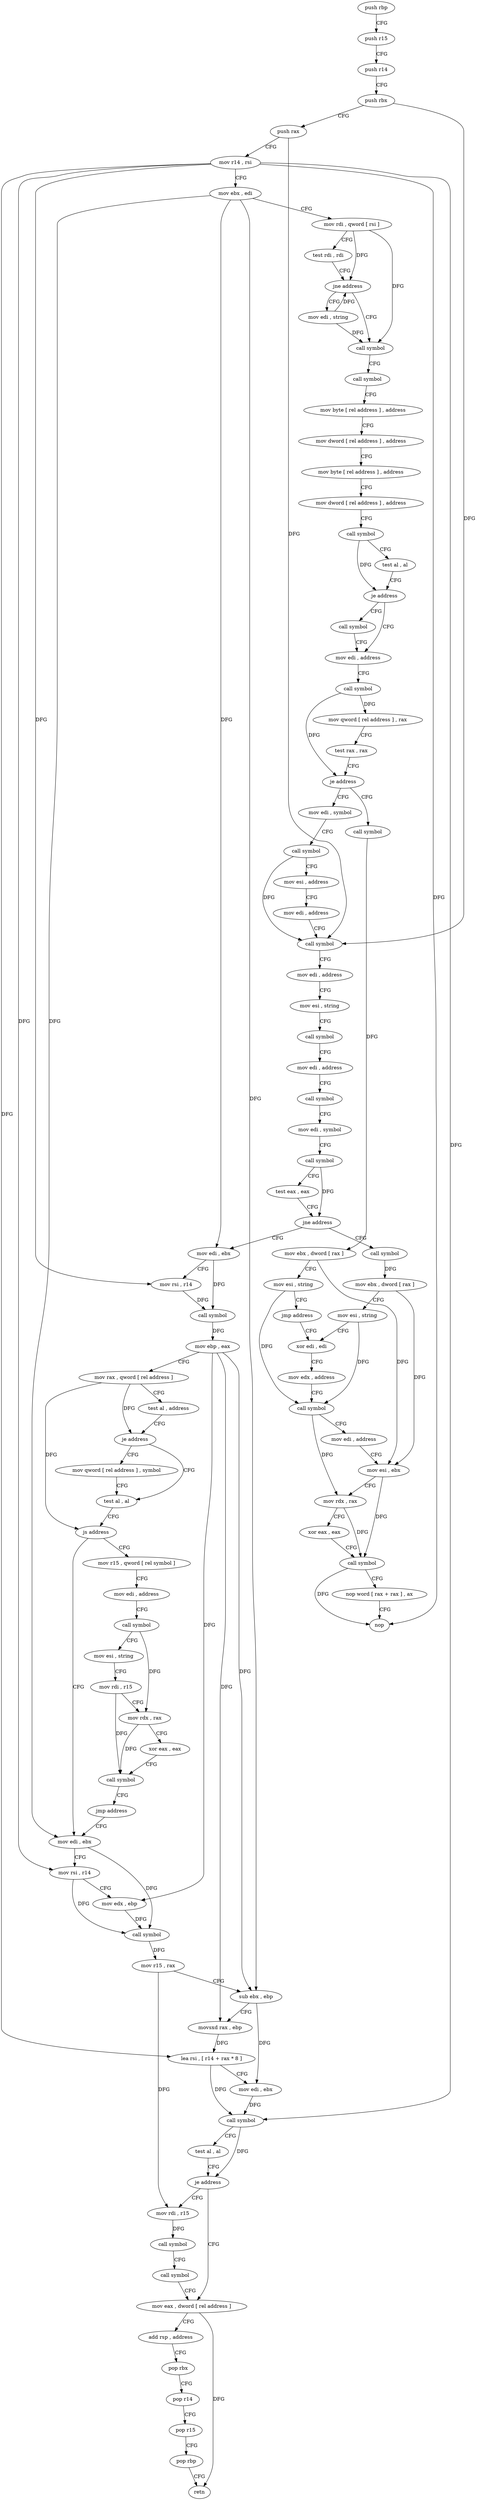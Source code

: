 digraph "func" {
"4207712" [label = "push rbp" ]
"4207713" [label = "push r15" ]
"4207715" [label = "push r14" ]
"4207717" [label = "push rbx" ]
"4207718" [label = "push rax" ]
"4207719" [label = "mov r14 , rsi" ]
"4207722" [label = "mov ebx , edi" ]
"4207724" [label = "mov rdi , qword [ rsi ]" ]
"4207727" [label = "test rdi , rdi" ]
"4207730" [label = "jne address" ]
"4207737" [label = "call symbol" ]
"4207732" [label = "mov edi , string" ]
"4207742" [label = "call symbol" ]
"4207747" [label = "mov byte [ rel address ] , address" ]
"4207754" [label = "mov dword [ rel address ] , address" ]
"4207764" [label = "mov byte [ rel address ] , address" ]
"4207771" [label = "mov dword [ rel address ] , address" ]
"4207781" [label = "call symbol" ]
"4207786" [label = "test al , al" ]
"4207788" [label = "je address" ]
"4207795" [label = "mov edi , address" ]
"4207790" [label = "call symbol" ]
"4207800" [label = "call symbol" ]
"4207805" [label = "mov qword [ rel address ] , rax" ]
"4207812" [label = "test rax , rax" ]
"4207815" [label = "je address" ]
"4208029" [label = "call symbol" ]
"4207821" [label = "mov edi , symbol" ]
"4208034" [label = "mov ebx , dword [ rax ]" ]
"4208036" [label = "mov esi , string" ]
"4208041" [label = "jmp address" ]
"4208055" [label = "xor edi , edi" ]
"4207826" [label = "call symbol" ]
"4207831" [label = "mov esi , address" ]
"4207836" [label = "mov edi , address" ]
"4207841" [label = "call symbol" ]
"4207846" [label = "mov edi , address" ]
"4207851" [label = "mov esi , string" ]
"4207856" [label = "call symbol" ]
"4207861" [label = "mov edi , address" ]
"4207866" [label = "call symbol" ]
"4207871" [label = "mov edi , symbol" ]
"4207876" [label = "call symbol" ]
"4207881" [label = "test eax , eax" ]
"4207883" [label = "jne address" ]
"4208043" [label = "call symbol" ]
"4207889" [label = "mov edi , ebx" ]
"4208057" [label = "mov edx , address" ]
"4208062" [label = "call symbol" ]
"4208067" [label = "mov edi , address" ]
"4208072" [label = "mov esi , ebx" ]
"4208074" [label = "mov rdx , rax" ]
"4208077" [label = "xor eax , eax" ]
"4208079" [label = "call symbol" ]
"4208084" [label = "nop word [ rax + rax ] , ax" ]
"4208094" [label = "nop" ]
"4208048" [label = "mov ebx , dword [ rax ]" ]
"4208050" [label = "mov esi , string" ]
"4207891" [label = "mov rsi , r14" ]
"4207894" [label = "call symbol" ]
"4207899" [label = "mov ebp , eax" ]
"4207901" [label = "mov rax , qword [ rel address ]" ]
"4207908" [label = "test al , address" ]
"4207910" [label = "je address" ]
"4207923" [label = "test al , al" ]
"4207912" [label = "mov qword [ rel address ] , symbol" ]
"4207925" [label = "js address" ]
"4207992" [label = "mov r15 , qword [ rel symbol ]" ]
"4207927" [label = "mov edi , ebx" ]
"4207999" [label = "mov edi , address" ]
"4208004" [label = "call symbol" ]
"4208009" [label = "mov esi , string" ]
"4208014" [label = "mov rdi , r15" ]
"4208017" [label = "mov rdx , rax" ]
"4208020" [label = "xor eax , eax" ]
"4208022" [label = "call symbol" ]
"4208027" [label = "jmp address" ]
"4207929" [label = "mov rsi , r14" ]
"4207932" [label = "mov edx , ebp" ]
"4207934" [label = "call symbol" ]
"4207939" [label = "mov r15 , rax" ]
"4207942" [label = "sub ebx , ebp" ]
"4207944" [label = "movsxd rax , ebp" ]
"4207947" [label = "lea rsi , [ r14 + rax * 8 ]" ]
"4207951" [label = "mov edi , ebx" ]
"4207953" [label = "call symbol" ]
"4207958" [label = "test al , al" ]
"4207960" [label = "je address" ]
"4207975" [label = "mov eax , dword [ rel address ]" ]
"4207962" [label = "mov rdi , r15" ]
"4207981" [label = "add rsp , address" ]
"4207985" [label = "pop rbx" ]
"4207986" [label = "pop r14" ]
"4207988" [label = "pop r15" ]
"4207990" [label = "pop rbp" ]
"4207991" [label = "retn" ]
"4207965" [label = "call symbol" ]
"4207970" [label = "call symbol" ]
"4207712" -> "4207713" [ label = "CFG" ]
"4207713" -> "4207715" [ label = "CFG" ]
"4207715" -> "4207717" [ label = "CFG" ]
"4207717" -> "4207718" [ label = "CFG" ]
"4207717" -> "4207841" [ label = "DFG" ]
"4207718" -> "4207719" [ label = "CFG" ]
"4207718" -> "4207841" [ label = "DFG" ]
"4207719" -> "4207722" [ label = "CFG" ]
"4207719" -> "4208094" [ label = "DFG" ]
"4207719" -> "4207891" [ label = "DFG" ]
"4207719" -> "4207929" [ label = "DFG" ]
"4207719" -> "4207947" [ label = "DFG" ]
"4207719" -> "4207953" [ label = "DFG" ]
"4207722" -> "4207724" [ label = "CFG" ]
"4207722" -> "4207889" [ label = "DFG" ]
"4207722" -> "4207927" [ label = "DFG" ]
"4207722" -> "4207942" [ label = "DFG" ]
"4207724" -> "4207727" [ label = "CFG" ]
"4207724" -> "4207730" [ label = "DFG" ]
"4207724" -> "4207737" [ label = "DFG" ]
"4207727" -> "4207730" [ label = "CFG" ]
"4207730" -> "4207737" [ label = "CFG" ]
"4207730" -> "4207732" [ label = "CFG" ]
"4207737" -> "4207742" [ label = "CFG" ]
"4207732" -> "4207737" [ label = "DFG" ]
"4207732" -> "4207730" [ label = "DFG" ]
"4207742" -> "4207747" [ label = "CFG" ]
"4207747" -> "4207754" [ label = "CFG" ]
"4207754" -> "4207764" [ label = "CFG" ]
"4207764" -> "4207771" [ label = "CFG" ]
"4207771" -> "4207781" [ label = "CFG" ]
"4207781" -> "4207786" [ label = "CFG" ]
"4207781" -> "4207788" [ label = "DFG" ]
"4207786" -> "4207788" [ label = "CFG" ]
"4207788" -> "4207795" [ label = "CFG" ]
"4207788" -> "4207790" [ label = "CFG" ]
"4207795" -> "4207800" [ label = "CFG" ]
"4207790" -> "4207795" [ label = "CFG" ]
"4207800" -> "4207805" [ label = "DFG" ]
"4207800" -> "4207815" [ label = "DFG" ]
"4207805" -> "4207812" [ label = "CFG" ]
"4207812" -> "4207815" [ label = "CFG" ]
"4207815" -> "4208029" [ label = "CFG" ]
"4207815" -> "4207821" [ label = "CFG" ]
"4208029" -> "4208034" [ label = "DFG" ]
"4207821" -> "4207826" [ label = "CFG" ]
"4208034" -> "4208036" [ label = "CFG" ]
"4208034" -> "4208072" [ label = "DFG" ]
"4208036" -> "4208041" [ label = "CFG" ]
"4208036" -> "4208062" [ label = "DFG" ]
"4208041" -> "4208055" [ label = "CFG" ]
"4208055" -> "4208057" [ label = "CFG" ]
"4207826" -> "4207831" [ label = "CFG" ]
"4207826" -> "4207841" [ label = "DFG" ]
"4207831" -> "4207836" [ label = "CFG" ]
"4207836" -> "4207841" [ label = "CFG" ]
"4207841" -> "4207846" [ label = "CFG" ]
"4207846" -> "4207851" [ label = "CFG" ]
"4207851" -> "4207856" [ label = "CFG" ]
"4207856" -> "4207861" [ label = "CFG" ]
"4207861" -> "4207866" [ label = "CFG" ]
"4207866" -> "4207871" [ label = "CFG" ]
"4207871" -> "4207876" [ label = "CFG" ]
"4207876" -> "4207881" [ label = "CFG" ]
"4207876" -> "4207883" [ label = "DFG" ]
"4207881" -> "4207883" [ label = "CFG" ]
"4207883" -> "4208043" [ label = "CFG" ]
"4207883" -> "4207889" [ label = "CFG" ]
"4208043" -> "4208048" [ label = "DFG" ]
"4207889" -> "4207891" [ label = "CFG" ]
"4207889" -> "4207894" [ label = "DFG" ]
"4208057" -> "4208062" [ label = "CFG" ]
"4208062" -> "4208067" [ label = "CFG" ]
"4208062" -> "4208074" [ label = "DFG" ]
"4208067" -> "4208072" [ label = "CFG" ]
"4208072" -> "4208074" [ label = "CFG" ]
"4208072" -> "4208079" [ label = "DFG" ]
"4208074" -> "4208077" [ label = "CFG" ]
"4208074" -> "4208079" [ label = "DFG" ]
"4208077" -> "4208079" [ label = "CFG" ]
"4208079" -> "4208084" [ label = "CFG" ]
"4208079" -> "4208094" [ label = "DFG" ]
"4208084" -> "4208094" [ label = "CFG" ]
"4208048" -> "4208050" [ label = "CFG" ]
"4208048" -> "4208072" [ label = "DFG" ]
"4208050" -> "4208055" [ label = "CFG" ]
"4208050" -> "4208062" [ label = "DFG" ]
"4207891" -> "4207894" [ label = "DFG" ]
"4207894" -> "4207899" [ label = "DFG" ]
"4207899" -> "4207901" [ label = "CFG" ]
"4207899" -> "4207932" [ label = "DFG" ]
"4207899" -> "4207942" [ label = "DFG" ]
"4207899" -> "4207944" [ label = "DFG" ]
"4207901" -> "4207908" [ label = "CFG" ]
"4207901" -> "4207910" [ label = "DFG" ]
"4207901" -> "4207925" [ label = "DFG" ]
"4207908" -> "4207910" [ label = "CFG" ]
"4207910" -> "4207923" [ label = "CFG" ]
"4207910" -> "4207912" [ label = "CFG" ]
"4207923" -> "4207925" [ label = "CFG" ]
"4207912" -> "4207923" [ label = "CFG" ]
"4207925" -> "4207992" [ label = "CFG" ]
"4207925" -> "4207927" [ label = "CFG" ]
"4207992" -> "4207999" [ label = "CFG" ]
"4207927" -> "4207929" [ label = "CFG" ]
"4207927" -> "4207934" [ label = "DFG" ]
"4207999" -> "4208004" [ label = "CFG" ]
"4208004" -> "4208009" [ label = "CFG" ]
"4208004" -> "4208017" [ label = "DFG" ]
"4208009" -> "4208014" [ label = "CFG" ]
"4208014" -> "4208017" [ label = "CFG" ]
"4208014" -> "4208022" [ label = "DFG" ]
"4208017" -> "4208020" [ label = "CFG" ]
"4208017" -> "4208022" [ label = "DFG" ]
"4208020" -> "4208022" [ label = "CFG" ]
"4208022" -> "4208027" [ label = "CFG" ]
"4208027" -> "4207927" [ label = "CFG" ]
"4207929" -> "4207932" [ label = "CFG" ]
"4207929" -> "4207934" [ label = "DFG" ]
"4207932" -> "4207934" [ label = "DFG" ]
"4207934" -> "4207939" [ label = "DFG" ]
"4207939" -> "4207942" [ label = "CFG" ]
"4207939" -> "4207962" [ label = "DFG" ]
"4207942" -> "4207944" [ label = "CFG" ]
"4207942" -> "4207951" [ label = "DFG" ]
"4207944" -> "4207947" [ label = "DFG" ]
"4207947" -> "4207951" [ label = "CFG" ]
"4207947" -> "4207953" [ label = "DFG" ]
"4207951" -> "4207953" [ label = "DFG" ]
"4207953" -> "4207958" [ label = "CFG" ]
"4207953" -> "4207960" [ label = "DFG" ]
"4207958" -> "4207960" [ label = "CFG" ]
"4207960" -> "4207975" [ label = "CFG" ]
"4207960" -> "4207962" [ label = "CFG" ]
"4207975" -> "4207981" [ label = "CFG" ]
"4207975" -> "4207991" [ label = "DFG" ]
"4207962" -> "4207965" [ label = "DFG" ]
"4207981" -> "4207985" [ label = "CFG" ]
"4207985" -> "4207986" [ label = "CFG" ]
"4207986" -> "4207988" [ label = "CFG" ]
"4207988" -> "4207990" [ label = "CFG" ]
"4207990" -> "4207991" [ label = "CFG" ]
"4207965" -> "4207970" [ label = "CFG" ]
"4207970" -> "4207975" [ label = "CFG" ]
}

